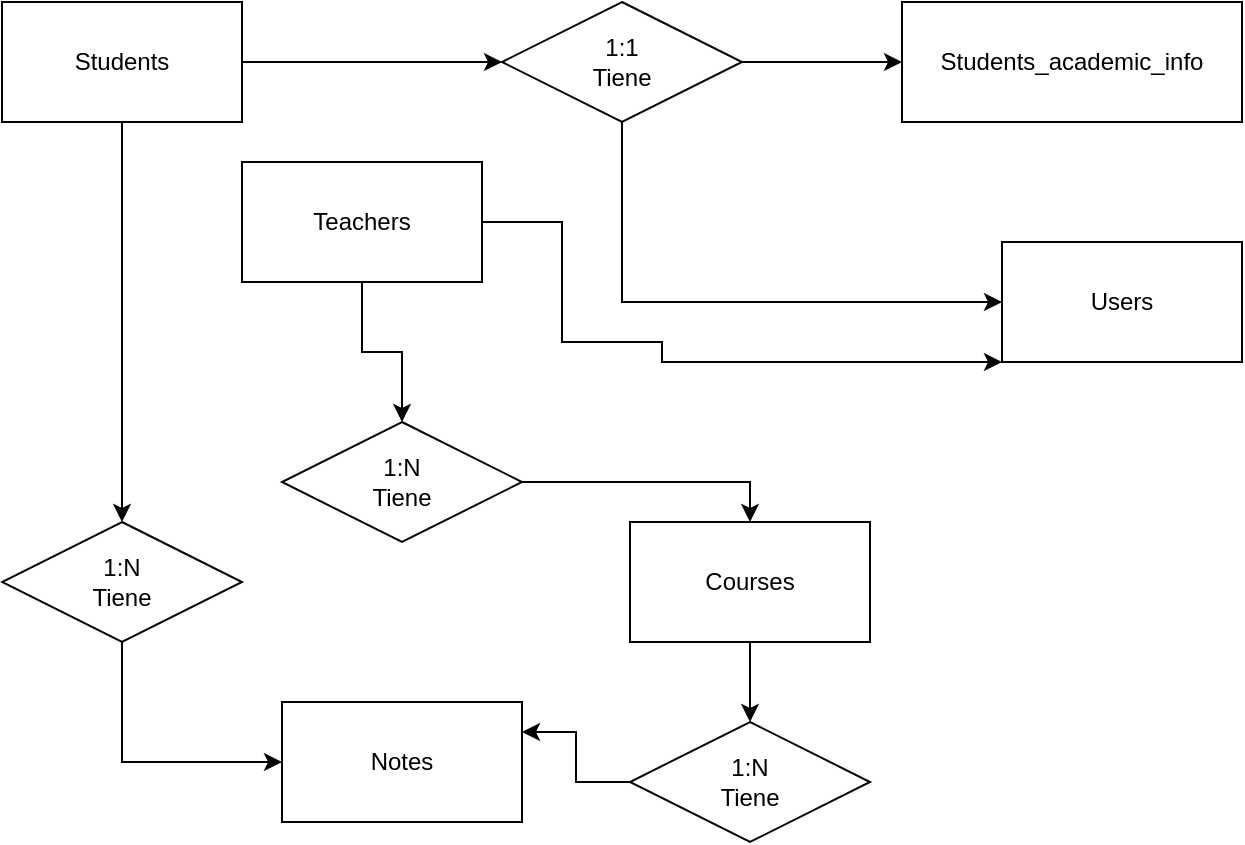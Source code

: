 <mxfile version="19.0.3" type="device"><diagram id="5Q80EjHXH4RS3sfCcYes" name="Página-1"><mxGraphModel dx="868" dy="561" grid="1" gridSize="10" guides="1" tooltips="1" connect="1" arrows="1" fold="1" page="1" pageScale="1" pageWidth="827" pageHeight="1169" math="0" shadow="0"><root><mxCell id="0"/><mxCell id="1" parent="0"/><mxCell id="Y12fsplKa5Ar4KxhdQbr-1" value="Users" style="rounded=0;whiteSpace=wrap;html=1;" vertex="1" parent="1"><mxGeometry x="600" y="240" width="120" height="60" as="geometry"/></mxCell><mxCell id="Y12fsplKa5Ar4KxhdQbr-9" style="edgeStyle=orthogonalEdgeStyle;rounded=0;orthogonalLoop=1;jettySize=auto;html=1;exitX=1;exitY=0.5;exitDx=0;exitDy=0;entryX=0;entryY=0.5;entryDx=0;entryDy=0;endArrow=classic;endFill=1;" edge="1" parent="1" source="Y12fsplKa5Ar4KxhdQbr-2" target="Y12fsplKa5Ar4KxhdQbr-8"><mxGeometry relative="1" as="geometry"/></mxCell><mxCell id="Y12fsplKa5Ar4KxhdQbr-20" style="edgeStyle=orthogonalEdgeStyle;rounded=0;orthogonalLoop=1;jettySize=auto;html=1;exitX=0.5;exitY=1;exitDx=0;exitDy=0;entryX=0.5;entryY=0;entryDx=0;entryDy=0;endArrow=classic;endFill=1;" edge="1" parent="1" source="Y12fsplKa5Ar4KxhdQbr-2" target="Y12fsplKa5Ar4KxhdQbr-19"><mxGeometry relative="1" as="geometry"/></mxCell><mxCell id="Y12fsplKa5Ar4KxhdQbr-2" value="Students" style="rounded=0;whiteSpace=wrap;html=1;" vertex="1" parent="1"><mxGeometry x="100" y="120" width="120" height="60" as="geometry"/></mxCell><mxCell id="Y12fsplKa5Ar4KxhdQbr-3" value="Students_academic_info" style="rounded=0;whiteSpace=wrap;html=1;" vertex="1" parent="1"><mxGeometry x="550" y="120" width="170" height="60" as="geometry"/></mxCell><mxCell id="Y12fsplKa5Ar4KxhdQbr-12" style="edgeStyle=orthogonalEdgeStyle;rounded=0;orthogonalLoop=1;jettySize=auto;html=1;exitX=0.5;exitY=1;exitDx=0;exitDy=0;entryX=0.5;entryY=0;entryDx=0;entryDy=0;endArrow=classic;endFill=1;" edge="1" parent="1" source="Y12fsplKa5Ar4KxhdQbr-4" target="Y12fsplKa5Ar4KxhdQbr-11"><mxGeometry relative="1" as="geometry"/></mxCell><mxCell id="Y12fsplKa5Ar4KxhdQbr-17" style="edgeStyle=orthogonalEdgeStyle;rounded=0;orthogonalLoop=1;jettySize=auto;html=1;exitX=1;exitY=0.5;exitDx=0;exitDy=0;entryX=0;entryY=1;entryDx=0;entryDy=0;endArrow=classic;endFill=1;" edge="1" parent="1" source="Y12fsplKa5Ar4KxhdQbr-4" target="Y12fsplKa5Ar4KxhdQbr-1"><mxGeometry relative="1" as="geometry"><Array as="points"><mxPoint x="380" y="230"/><mxPoint x="380" y="290"/><mxPoint x="430" y="290"/><mxPoint x="430" y="300"/></Array></mxGeometry></mxCell><mxCell id="Y12fsplKa5Ar4KxhdQbr-4" value="Teachers" style="rounded=0;whiteSpace=wrap;html=1;" vertex="1" parent="1"><mxGeometry x="220" y="200" width="120" height="60" as="geometry"/></mxCell><mxCell id="Y12fsplKa5Ar4KxhdQbr-25" style="edgeStyle=orthogonalEdgeStyle;rounded=0;orthogonalLoop=1;jettySize=auto;html=1;exitX=0.5;exitY=1;exitDx=0;exitDy=0;entryX=0.5;entryY=0;entryDx=0;entryDy=0;endArrow=classic;endFill=1;" edge="1" parent="1" source="Y12fsplKa5Ar4KxhdQbr-5" target="Y12fsplKa5Ar4KxhdQbr-22"><mxGeometry relative="1" as="geometry"/></mxCell><mxCell id="Y12fsplKa5Ar4KxhdQbr-5" value="Courses" style="rounded=0;whiteSpace=wrap;html=1;" vertex="1" parent="1"><mxGeometry x="414" y="380" width="120" height="60" as="geometry"/></mxCell><mxCell id="Y12fsplKa5Ar4KxhdQbr-6" value="Notes" style="rounded=0;whiteSpace=wrap;html=1;" vertex="1" parent="1"><mxGeometry x="240" y="470" width="120" height="60" as="geometry"/></mxCell><mxCell id="Y12fsplKa5Ar4KxhdQbr-14" style="edgeStyle=orthogonalEdgeStyle;rounded=0;orthogonalLoop=1;jettySize=auto;html=1;exitX=1;exitY=0.5;exitDx=0;exitDy=0;endArrow=classic;endFill=1;" edge="1" parent="1" source="Y12fsplKa5Ar4KxhdQbr-8" target="Y12fsplKa5Ar4KxhdQbr-3"><mxGeometry relative="1" as="geometry"/></mxCell><mxCell id="Y12fsplKa5Ar4KxhdQbr-16" style="edgeStyle=orthogonalEdgeStyle;rounded=0;orthogonalLoop=1;jettySize=auto;html=1;exitX=0.5;exitY=1;exitDx=0;exitDy=0;entryX=0;entryY=0.5;entryDx=0;entryDy=0;endArrow=classic;endFill=1;" edge="1" parent="1" source="Y12fsplKa5Ar4KxhdQbr-8" target="Y12fsplKa5Ar4KxhdQbr-1"><mxGeometry relative="1" as="geometry"/></mxCell><mxCell id="Y12fsplKa5Ar4KxhdQbr-8" value="1:1&lt;br&gt;Tiene" style="shape=rhombus;perimeter=rhombusPerimeter;whiteSpace=wrap;html=1;align=center;" vertex="1" parent="1"><mxGeometry x="350" y="120" width="120" height="60" as="geometry"/></mxCell><mxCell id="Y12fsplKa5Ar4KxhdQbr-18" style="edgeStyle=orthogonalEdgeStyle;rounded=0;orthogonalLoop=1;jettySize=auto;html=1;exitX=1;exitY=0.5;exitDx=0;exitDy=0;entryX=0.5;entryY=0;entryDx=0;entryDy=0;endArrow=classic;endFill=1;" edge="1" parent="1" source="Y12fsplKa5Ar4KxhdQbr-11" target="Y12fsplKa5Ar4KxhdQbr-5"><mxGeometry relative="1" as="geometry"/></mxCell><mxCell id="Y12fsplKa5Ar4KxhdQbr-11" value="1:N&lt;br&gt;Tiene" style="shape=rhombus;perimeter=rhombusPerimeter;whiteSpace=wrap;html=1;align=center;" vertex="1" parent="1"><mxGeometry x="240" y="330" width="120" height="60" as="geometry"/></mxCell><mxCell id="Y12fsplKa5Ar4KxhdQbr-21" style="edgeStyle=orthogonalEdgeStyle;rounded=0;orthogonalLoop=1;jettySize=auto;html=1;exitX=0.5;exitY=1;exitDx=0;exitDy=0;entryX=0;entryY=0.5;entryDx=0;entryDy=0;endArrow=classic;endFill=1;" edge="1" parent="1" source="Y12fsplKa5Ar4KxhdQbr-19" target="Y12fsplKa5Ar4KxhdQbr-6"><mxGeometry relative="1" as="geometry"/></mxCell><mxCell id="Y12fsplKa5Ar4KxhdQbr-19" value="1:N&lt;br&gt;Tiene" style="shape=rhombus;perimeter=rhombusPerimeter;whiteSpace=wrap;html=1;align=center;" vertex="1" parent="1"><mxGeometry x="100" y="380" width="120" height="60" as="geometry"/></mxCell><mxCell id="Y12fsplKa5Ar4KxhdQbr-26" style="edgeStyle=orthogonalEdgeStyle;rounded=0;orthogonalLoop=1;jettySize=auto;html=1;exitX=0;exitY=0.5;exitDx=0;exitDy=0;entryX=1;entryY=0.25;entryDx=0;entryDy=0;endArrow=classic;endFill=1;" edge="1" parent="1" source="Y12fsplKa5Ar4KxhdQbr-22" target="Y12fsplKa5Ar4KxhdQbr-6"><mxGeometry relative="1" as="geometry"/></mxCell><mxCell id="Y12fsplKa5Ar4KxhdQbr-22" value="1:N&lt;br&gt;Tiene" style="shape=rhombus;perimeter=rhombusPerimeter;whiteSpace=wrap;html=1;align=center;" vertex="1" parent="1"><mxGeometry x="414" y="480" width="120" height="60" as="geometry"/></mxCell></root></mxGraphModel></diagram></mxfile>